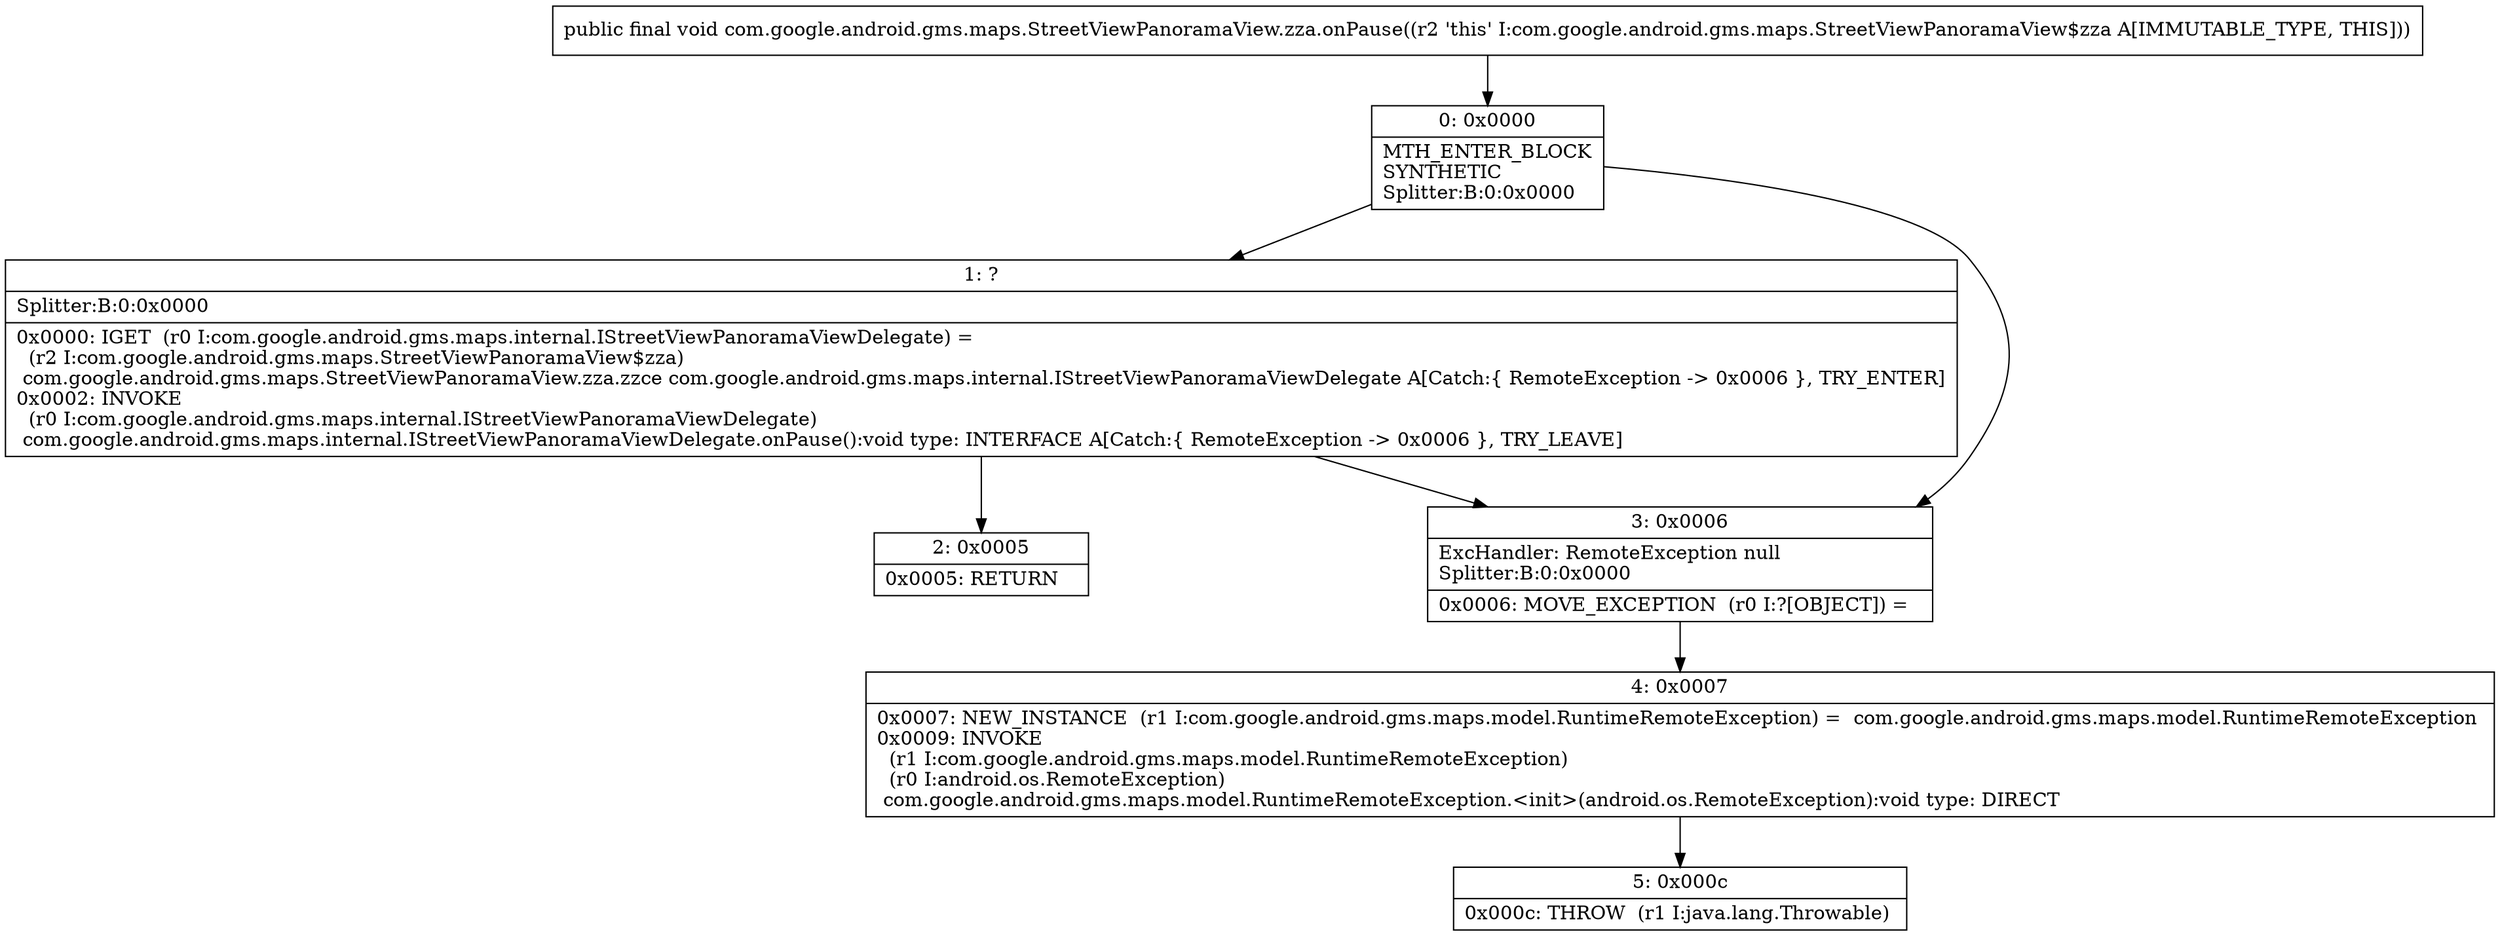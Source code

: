 digraph "CFG forcom.google.android.gms.maps.StreetViewPanoramaView.zza.onPause()V" {
Node_0 [shape=record,label="{0\:\ 0x0000|MTH_ENTER_BLOCK\lSYNTHETIC\lSplitter:B:0:0x0000\l}"];
Node_1 [shape=record,label="{1\:\ ?|Splitter:B:0:0x0000\l|0x0000: IGET  (r0 I:com.google.android.gms.maps.internal.IStreetViewPanoramaViewDelegate) = \l  (r2 I:com.google.android.gms.maps.StreetViewPanoramaView$zza)\l com.google.android.gms.maps.StreetViewPanoramaView.zza.zzce com.google.android.gms.maps.internal.IStreetViewPanoramaViewDelegate A[Catch:\{ RemoteException \-\> 0x0006 \}, TRY_ENTER]\l0x0002: INVOKE  \l  (r0 I:com.google.android.gms.maps.internal.IStreetViewPanoramaViewDelegate)\l com.google.android.gms.maps.internal.IStreetViewPanoramaViewDelegate.onPause():void type: INTERFACE A[Catch:\{ RemoteException \-\> 0x0006 \}, TRY_LEAVE]\l}"];
Node_2 [shape=record,label="{2\:\ 0x0005|0x0005: RETURN   \l}"];
Node_3 [shape=record,label="{3\:\ 0x0006|ExcHandler: RemoteException null\lSplitter:B:0:0x0000\l|0x0006: MOVE_EXCEPTION  (r0 I:?[OBJECT]) =  \l}"];
Node_4 [shape=record,label="{4\:\ 0x0007|0x0007: NEW_INSTANCE  (r1 I:com.google.android.gms.maps.model.RuntimeRemoteException) =  com.google.android.gms.maps.model.RuntimeRemoteException \l0x0009: INVOKE  \l  (r1 I:com.google.android.gms.maps.model.RuntimeRemoteException)\l  (r0 I:android.os.RemoteException)\l com.google.android.gms.maps.model.RuntimeRemoteException.\<init\>(android.os.RemoteException):void type: DIRECT \l}"];
Node_5 [shape=record,label="{5\:\ 0x000c|0x000c: THROW  (r1 I:java.lang.Throwable) \l}"];
MethodNode[shape=record,label="{public final void com.google.android.gms.maps.StreetViewPanoramaView.zza.onPause((r2 'this' I:com.google.android.gms.maps.StreetViewPanoramaView$zza A[IMMUTABLE_TYPE, THIS])) }"];
MethodNode -> Node_0;
Node_0 -> Node_1;
Node_0 -> Node_3;
Node_1 -> Node_2;
Node_1 -> Node_3;
Node_3 -> Node_4;
Node_4 -> Node_5;
}

